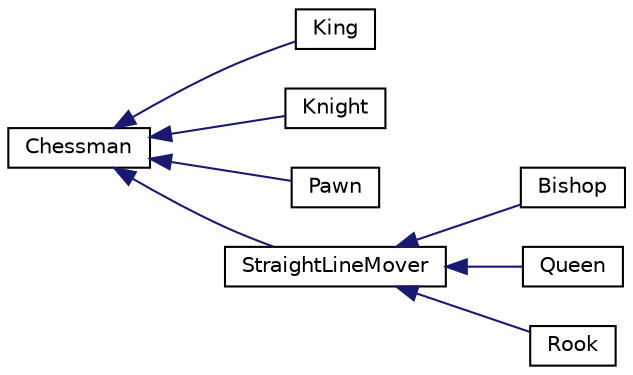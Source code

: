 digraph "Graphical Class Hierarchy"
{
  edge [fontname="Helvetica",fontsize="10",labelfontname="Helvetica",labelfontsize="10"];
  node [fontname="Helvetica",fontsize="10",shape=record];
  rankdir="LR";
  Node1 [label="Chessman",height=0.2,width=0.4,color="black", fillcolor="white", style="filled",URL="$classChessman.html"];
  Node1 -> Node2 [dir="back",color="midnightblue",fontsize="10",style="solid",fontname="Helvetica"];
  Node2 [label="King",height=0.2,width=0.4,color="black", fillcolor="white", style="filled",URL="$classKing.html"];
  Node1 -> Node3 [dir="back",color="midnightblue",fontsize="10",style="solid",fontname="Helvetica"];
  Node3 [label="Knight",height=0.2,width=0.4,color="black", fillcolor="white", style="filled",URL="$classKnight.html"];
  Node1 -> Node4 [dir="back",color="midnightblue",fontsize="10",style="solid",fontname="Helvetica"];
  Node4 [label="Pawn",height=0.2,width=0.4,color="black", fillcolor="white", style="filled",URL="$classPawn.html"];
  Node1 -> Node5 [dir="back",color="midnightblue",fontsize="10",style="solid",fontname="Helvetica"];
  Node5 [label="StraightLineMover",height=0.2,width=0.4,color="black", fillcolor="white", style="filled",URL="$classStraightLineMover.html"];
  Node5 -> Node6 [dir="back",color="midnightblue",fontsize="10",style="solid",fontname="Helvetica"];
  Node6 [label="Bishop",height=0.2,width=0.4,color="black", fillcolor="white", style="filled",URL="$classBishop.html"];
  Node5 -> Node7 [dir="back",color="midnightblue",fontsize="10",style="solid",fontname="Helvetica"];
  Node7 [label="Queen",height=0.2,width=0.4,color="black", fillcolor="white", style="filled",URL="$classQueen.html"];
  Node5 -> Node8 [dir="back",color="midnightblue",fontsize="10",style="solid",fontname="Helvetica"];
  Node8 [label="Rook",height=0.2,width=0.4,color="black", fillcolor="white", style="filled",URL="$classRook.html"];
}
